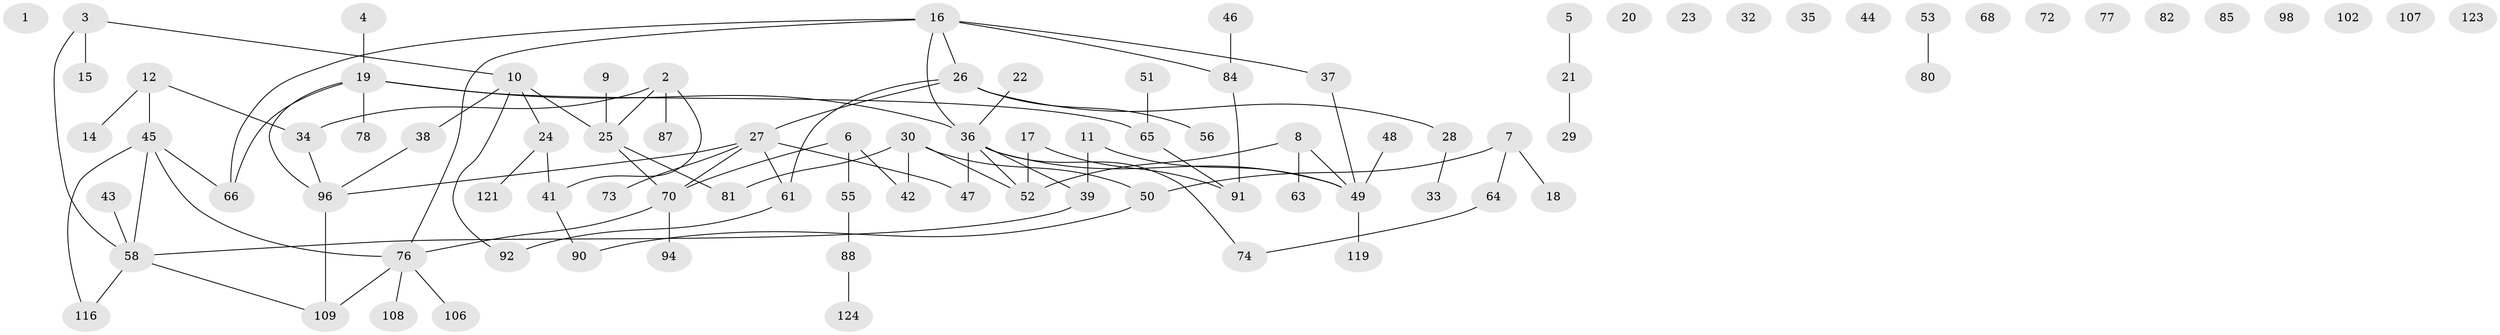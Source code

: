 // original degree distribution, {0: 0.12, 4: 0.104, 3: 0.176, 2: 0.288, 1: 0.248, 5: 0.048, 6: 0.008, 7: 0.008}
// Generated by graph-tools (version 1.1) at 2025/41/03/06/25 10:41:24]
// undirected, 89 vertices, 96 edges
graph export_dot {
graph [start="1"]
  node [color=gray90,style=filled];
  1;
  2 [super="+83"];
  3;
  4 [super="+120"];
  5 [super="+13"];
  6 [super="+79"];
  7;
  8 [super="+122"];
  9;
  10 [super="+67"];
  11;
  12 [super="+31"];
  14;
  15 [super="+54"];
  16 [super="+40"];
  17;
  18;
  19 [super="+101"];
  20;
  21 [super="+62"];
  22 [super="+75"];
  23;
  24 [super="+103"];
  25 [super="+110"];
  26 [super="+59"];
  27;
  28 [super="+86"];
  29;
  30 [super="+60"];
  32;
  33 [super="+111"];
  34;
  35;
  36 [super="+57"];
  37;
  38;
  39 [super="+93"];
  41 [super="+89"];
  42 [super="+71"];
  43 [super="+97"];
  44;
  45 [super="+113"];
  46;
  47;
  48;
  49 [super="+95"];
  50 [super="+114"];
  51;
  52 [super="+117"];
  53 [super="+115"];
  55;
  56;
  58 [super="+69"];
  61 [super="+100"];
  63;
  64;
  65 [super="+112"];
  66;
  68;
  70 [super="+125"];
  72;
  73;
  74;
  76 [super="+104"];
  77;
  78;
  80;
  81 [super="+118"];
  82;
  84;
  85;
  87;
  88;
  90;
  91 [super="+99"];
  92;
  94;
  96 [super="+105"];
  98;
  102;
  106;
  107;
  108;
  109;
  116;
  119;
  121;
  123;
  124;
  2 -- 34;
  2 -- 25;
  2 -- 41;
  2 -- 87;
  3 -- 10;
  3 -- 15;
  3 -- 58;
  4 -- 19;
  5 -- 21;
  6 -- 42;
  6 -- 70;
  6 -- 55;
  7 -- 18;
  7 -- 64;
  7 -- 50;
  8 -- 52;
  8 -- 49;
  8 -- 63;
  9 -- 25;
  10 -- 38;
  10 -- 92;
  10 -- 25;
  10 -- 24;
  11 -- 39;
  11 -- 49;
  12 -- 45;
  12 -- 34;
  12 -- 14;
  16 -- 26;
  16 -- 37;
  16 -- 84;
  16 -- 76;
  16 -- 66;
  16 -- 36;
  17 -- 52;
  17 -- 91;
  19 -- 65;
  19 -- 78;
  19 -- 96;
  19 -- 66;
  19 -- 36;
  21 -- 29;
  22 -- 36;
  24 -- 41;
  24 -- 121;
  25 -- 81;
  25 -- 70;
  26 -- 56;
  26 -- 27;
  26 -- 61;
  26 -- 28;
  27 -- 47;
  27 -- 70;
  27 -- 73;
  27 -- 96;
  27 -- 61;
  28 -- 33;
  30 -- 42;
  30 -- 50;
  30 -- 81;
  30 -- 52;
  34 -- 96;
  36 -- 47;
  36 -- 49;
  36 -- 52;
  36 -- 39;
  36 -- 74;
  37 -- 49;
  38 -- 96;
  39 -- 58;
  41 -- 90;
  43 -- 58;
  45 -- 66;
  45 -- 116;
  45 -- 76;
  45 -- 58;
  46 -- 84;
  48 -- 49;
  49 -- 119;
  50 -- 90;
  51 -- 65;
  53 -- 80;
  55 -- 88;
  58 -- 109;
  58 -- 116;
  61 -- 92;
  64 -- 74;
  65 -- 91;
  70 -- 76;
  70 -- 94;
  76 -- 108;
  76 -- 109;
  76 -- 106;
  84 -- 91;
  88 -- 124;
  96 -- 109;
}
